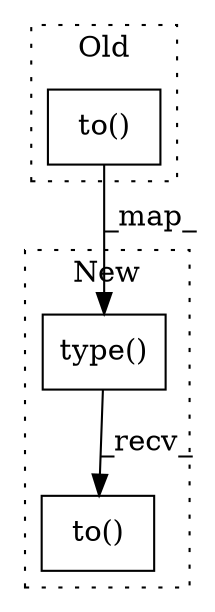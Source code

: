 digraph G {
subgraph cluster0 {
1 [label="to()" a="75" s="2336,2377" l="30,1" shape="box"];
label = "Old";
style="dotted";
}
subgraph cluster1 {
2 [label="type()" a="75" s="2336,2379" l="33,1" shape="box"];
3 [label="to()" a="75" s="2336,2408" l="61,1" shape="box"];
label = "New";
style="dotted";
}
1 -> 2 [label="_map_"];
2 -> 3 [label="_recv_"];
}